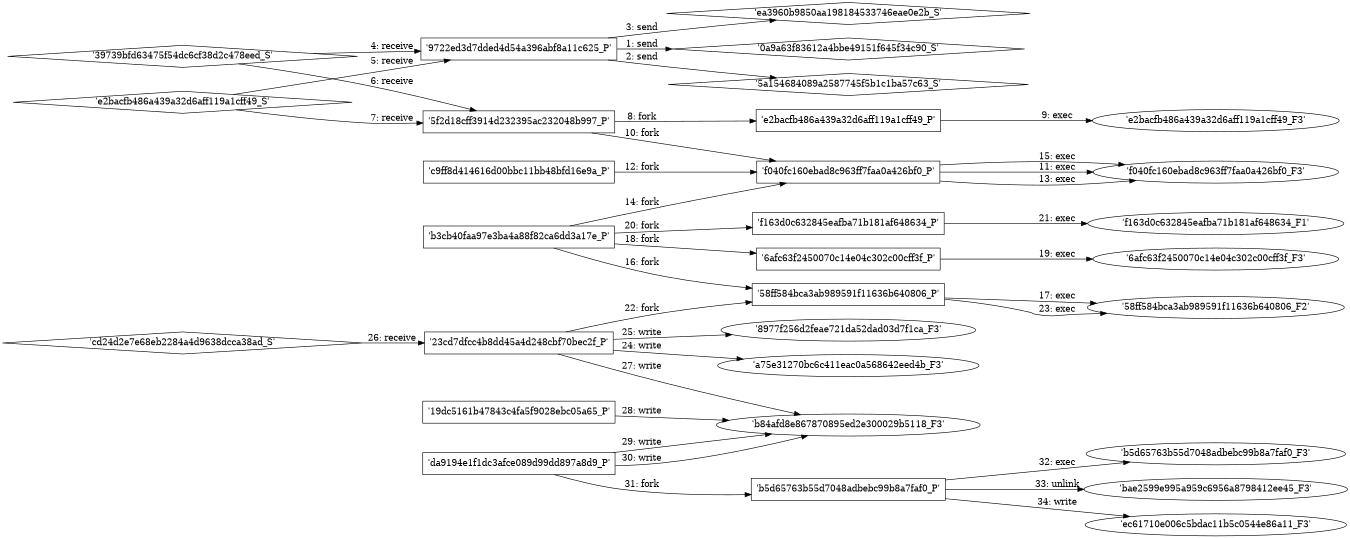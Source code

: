 digraph "D:\Learning\Paper\apt\基于CTI的攻击预警\Dataset\攻击图\ASGfromALLCTI\Back from the dead Emotet re-emerges, begins rebuilding to wrap up 2021.dot" {
rankdir="LR"
size="9"
fixedsize="false"
splines="true"
nodesep=0.3
ranksep=0
fontsize=10
overlap="scalexy"
engine= "neato"
	"'0a9a63f83612a4bbe49151f645f34c90_S'" [node_type=Socket shape=diamond]
	"'9722ed3d7dded4d54a396abf8a11c625_P'" [node_type=Process shape=box]
	"'9722ed3d7dded4d54a396abf8a11c625_P'" -> "'0a9a63f83612a4bbe49151f645f34c90_S'" [label="1: send"]
	"'5a154684089a2587745f5b1c1ba57c63_S'" [node_type=Socket shape=diamond]
	"'9722ed3d7dded4d54a396abf8a11c625_P'" [node_type=Process shape=box]
	"'9722ed3d7dded4d54a396abf8a11c625_P'" -> "'5a154684089a2587745f5b1c1ba57c63_S'" [label="2: send"]
	"'ea3960b9850aa198184533746eae0e2b_S'" [node_type=Socket shape=diamond]
	"'9722ed3d7dded4d54a396abf8a11c625_P'" [node_type=Process shape=box]
	"'9722ed3d7dded4d54a396abf8a11c625_P'" -> "'ea3960b9850aa198184533746eae0e2b_S'" [label="3: send"]
	"'9722ed3d7dded4d54a396abf8a11c625_P'" [node_type=Process shape=box]
	"'39739bfd63475f54dc6cf38d2c478eed_S'" [node_type=Socket shape=diamond]
	"'39739bfd63475f54dc6cf38d2c478eed_S'" -> "'9722ed3d7dded4d54a396abf8a11c625_P'" [label="4: receive"]
	"'9722ed3d7dded4d54a396abf8a11c625_P'" [node_type=Process shape=box]
	"'e2bacfb486a439a32d6aff119a1cff49_S'" [node_type=Socket shape=diamond]
	"'e2bacfb486a439a32d6aff119a1cff49_S'" -> "'9722ed3d7dded4d54a396abf8a11c625_P'" [label="5: receive"]
	"'5f2d18cff3914d232395ac232048b997_P'" [node_type=Process shape=box]
	"'39739bfd63475f54dc6cf38d2c478eed_S'" [node_type=Socket shape=diamond]
	"'39739bfd63475f54dc6cf38d2c478eed_S'" -> "'5f2d18cff3914d232395ac232048b997_P'" [label="6: receive"]
	"'5f2d18cff3914d232395ac232048b997_P'" [node_type=Process shape=box]
	"'e2bacfb486a439a32d6aff119a1cff49_S'" [node_type=Socket shape=diamond]
	"'e2bacfb486a439a32d6aff119a1cff49_S'" -> "'5f2d18cff3914d232395ac232048b997_P'" [label="7: receive"]
	"'5f2d18cff3914d232395ac232048b997_P'" [node_type=Process shape=box]
	"'e2bacfb486a439a32d6aff119a1cff49_P'" [node_type=Process shape=box]
	"'5f2d18cff3914d232395ac232048b997_P'" -> "'e2bacfb486a439a32d6aff119a1cff49_P'" [label="8: fork"]
	"'e2bacfb486a439a32d6aff119a1cff49_P'" [node_type=Process shape=box]
	"'e2bacfb486a439a32d6aff119a1cff49_F3'" [node_type=File shape=ellipse]
	"'e2bacfb486a439a32d6aff119a1cff49_P'" -> "'e2bacfb486a439a32d6aff119a1cff49_F3'" [label="9: exec"]
	"'5f2d18cff3914d232395ac232048b997_P'" [node_type=Process shape=box]
	"'f040fc160ebad8c963ff7faa0a426bf0_P'" [node_type=Process shape=box]
	"'5f2d18cff3914d232395ac232048b997_P'" -> "'f040fc160ebad8c963ff7faa0a426bf0_P'" [label="10: fork"]
	"'f040fc160ebad8c963ff7faa0a426bf0_P'" [node_type=Process shape=box]
	"'f040fc160ebad8c963ff7faa0a426bf0_F3'" [node_type=File shape=ellipse]
	"'f040fc160ebad8c963ff7faa0a426bf0_P'" -> "'f040fc160ebad8c963ff7faa0a426bf0_F3'" [label="11: exec"]
	"'c9ff8d414616d00bbc11bb48bfd16e9a_P'" [node_type=Process shape=box]
	"'f040fc160ebad8c963ff7faa0a426bf0_P'" [node_type=Process shape=box]
	"'c9ff8d414616d00bbc11bb48bfd16e9a_P'" -> "'f040fc160ebad8c963ff7faa0a426bf0_P'" [label="12: fork"]
	"'f040fc160ebad8c963ff7faa0a426bf0_P'" [node_type=Process shape=box]
	"'f040fc160ebad8c963ff7faa0a426bf0_F3'" [node_type=File shape=ellipse]
	"'f040fc160ebad8c963ff7faa0a426bf0_P'" -> "'f040fc160ebad8c963ff7faa0a426bf0_F3'" [label="13: exec"]
	"'b3cb40faa97e3ba4a88f82ca6dd3a17e_P'" [node_type=Process shape=box]
	"'f040fc160ebad8c963ff7faa0a426bf0_P'" [node_type=Process shape=box]
	"'b3cb40faa97e3ba4a88f82ca6dd3a17e_P'" -> "'f040fc160ebad8c963ff7faa0a426bf0_P'" [label="14: fork"]
	"'f040fc160ebad8c963ff7faa0a426bf0_P'" [node_type=Process shape=box]
	"'f040fc160ebad8c963ff7faa0a426bf0_F3'" [node_type=File shape=ellipse]
	"'f040fc160ebad8c963ff7faa0a426bf0_P'" -> "'f040fc160ebad8c963ff7faa0a426bf0_F3'" [label="15: exec"]
	"'b3cb40faa97e3ba4a88f82ca6dd3a17e_P'" [node_type=Process shape=box]
	"'58ff584bca3ab989591f11636b640806_P'" [node_type=Process shape=box]
	"'b3cb40faa97e3ba4a88f82ca6dd3a17e_P'" -> "'58ff584bca3ab989591f11636b640806_P'" [label="16: fork"]
	"'58ff584bca3ab989591f11636b640806_P'" [node_type=Process shape=box]
	"'58ff584bca3ab989591f11636b640806_F2'" [node_type=File shape=ellipse]
	"'58ff584bca3ab989591f11636b640806_P'" -> "'58ff584bca3ab989591f11636b640806_F2'" [label="17: exec"]
	"'b3cb40faa97e3ba4a88f82ca6dd3a17e_P'" [node_type=Process shape=box]
	"'6afc63f2450070c14e04c302c00cff3f_P'" [node_type=Process shape=box]
	"'b3cb40faa97e3ba4a88f82ca6dd3a17e_P'" -> "'6afc63f2450070c14e04c302c00cff3f_P'" [label="18: fork"]
	"'6afc63f2450070c14e04c302c00cff3f_P'" [node_type=Process shape=box]
	"'6afc63f2450070c14e04c302c00cff3f_F3'" [node_type=File shape=ellipse]
	"'6afc63f2450070c14e04c302c00cff3f_P'" -> "'6afc63f2450070c14e04c302c00cff3f_F3'" [label="19: exec"]
	"'b3cb40faa97e3ba4a88f82ca6dd3a17e_P'" [node_type=Process shape=box]
	"'f163d0c632845eafba71b181af648634_P'" [node_type=Process shape=box]
	"'b3cb40faa97e3ba4a88f82ca6dd3a17e_P'" -> "'f163d0c632845eafba71b181af648634_P'" [label="20: fork"]
	"'f163d0c632845eafba71b181af648634_P'" [node_type=Process shape=box]
	"'f163d0c632845eafba71b181af648634_F1'" [node_type=File shape=ellipse]
	"'f163d0c632845eafba71b181af648634_P'" -> "'f163d0c632845eafba71b181af648634_F1'" [label="21: exec"]
	"'23cd7dfcc4b8dd45a4d248cbf70bec2f_P'" [node_type=Process shape=box]
	"'58ff584bca3ab989591f11636b640806_P'" [node_type=Process shape=box]
	"'23cd7dfcc4b8dd45a4d248cbf70bec2f_P'" -> "'58ff584bca3ab989591f11636b640806_P'" [label="22: fork"]
	"'58ff584bca3ab989591f11636b640806_P'" [node_type=Process shape=box]
	"'58ff584bca3ab989591f11636b640806_F2'" [node_type=File shape=ellipse]
	"'58ff584bca3ab989591f11636b640806_P'" -> "'58ff584bca3ab989591f11636b640806_F2'" [label="23: exec"]
	"'a75e31270bc6c411eac0a568642eed4b_F3'" [node_type=file shape=ellipse]
	"'23cd7dfcc4b8dd45a4d248cbf70bec2f_P'" [node_type=Process shape=box]
	"'23cd7dfcc4b8dd45a4d248cbf70bec2f_P'" -> "'a75e31270bc6c411eac0a568642eed4b_F3'" [label="24: write"]
	"'8977f256d2feae721da52dad03d7f1ca_F3'" [node_type=file shape=ellipse]
	"'23cd7dfcc4b8dd45a4d248cbf70bec2f_P'" [node_type=Process shape=box]
	"'23cd7dfcc4b8dd45a4d248cbf70bec2f_P'" -> "'8977f256d2feae721da52dad03d7f1ca_F3'" [label="25: write"]
	"'23cd7dfcc4b8dd45a4d248cbf70bec2f_P'" [node_type=Process shape=box]
	"'cd24d2e7e68eb2284a4d9638dcca38ad_S'" [node_type=Socket shape=diamond]
	"'cd24d2e7e68eb2284a4d9638dcca38ad_S'" -> "'23cd7dfcc4b8dd45a4d248cbf70bec2f_P'" [label="26: receive"]
	"'b84afd8e867870895ed2e300029b5118_F3'" [node_type=file shape=ellipse]
	"'23cd7dfcc4b8dd45a4d248cbf70bec2f_P'" [node_type=Process shape=box]
	"'23cd7dfcc4b8dd45a4d248cbf70bec2f_P'" -> "'b84afd8e867870895ed2e300029b5118_F3'" [label="27: write"]
	"'b84afd8e867870895ed2e300029b5118_F3'" [node_type=file shape=ellipse]
	"'19dc5161b47843c4fa5f9028ebc05a65_P'" [node_type=Process shape=box]
	"'19dc5161b47843c4fa5f9028ebc05a65_P'" -> "'b84afd8e867870895ed2e300029b5118_F3'" [label="28: write"]
	"'b84afd8e867870895ed2e300029b5118_F3'" [node_type=file shape=ellipse]
	"'da9194e1f1dc3afce089d99dd897a8d9_P'" [node_type=Process shape=box]
	"'da9194e1f1dc3afce089d99dd897a8d9_P'" -> "'b84afd8e867870895ed2e300029b5118_F3'" [label="29: write"]
	"'b84afd8e867870895ed2e300029b5118_F3'" [node_type=file shape=ellipse]
	"'da9194e1f1dc3afce089d99dd897a8d9_P'" [node_type=Process shape=box]
	"'da9194e1f1dc3afce089d99dd897a8d9_P'" -> "'b84afd8e867870895ed2e300029b5118_F3'" [label="30: write"]
	"'da9194e1f1dc3afce089d99dd897a8d9_P'" [node_type=Process shape=box]
	"'b5d65763b55d7048adbebc99b8a7faf0_P'" [node_type=Process shape=box]
	"'da9194e1f1dc3afce089d99dd897a8d9_P'" -> "'b5d65763b55d7048adbebc99b8a7faf0_P'" [label="31: fork"]
	"'b5d65763b55d7048adbebc99b8a7faf0_P'" [node_type=Process shape=box]
	"'b5d65763b55d7048adbebc99b8a7faf0_F3'" [node_type=File shape=ellipse]
	"'b5d65763b55d7048adbebc99b8a7faf0_P'" -> "'b5d65763b55d7048adbebc99b8a7faf0_F3'" [label="32: exec"]
	"'bae2599e995a959c6956a8798412ee45_F3'" [node_type=file shape=ellipse]
	"'b5d65763b55d7048adbebc99b8a7faf0_P'" [node_type=Process shape=box]
	"'b5d65763b55d7048adbebc99b8a7faf0_P'" -> "'bae2599e995a959c6956a8798412ee45_F3'" [label="33: unlink"]
	"'ec61710e006c5bdac11b5c0544e86a11_F3'" [node_type=file shape=ellipse]
	"'b5d65763b55d7048adbebc99b8a7faf0_P'" [node_type=Process shape=box]
	"'b5d65763b55d7048adbebc99b8a7faf0_P'" -> "'ec61710e006c5bdac11b5c0544e86a11_F3'" [label="34: write"]
}
